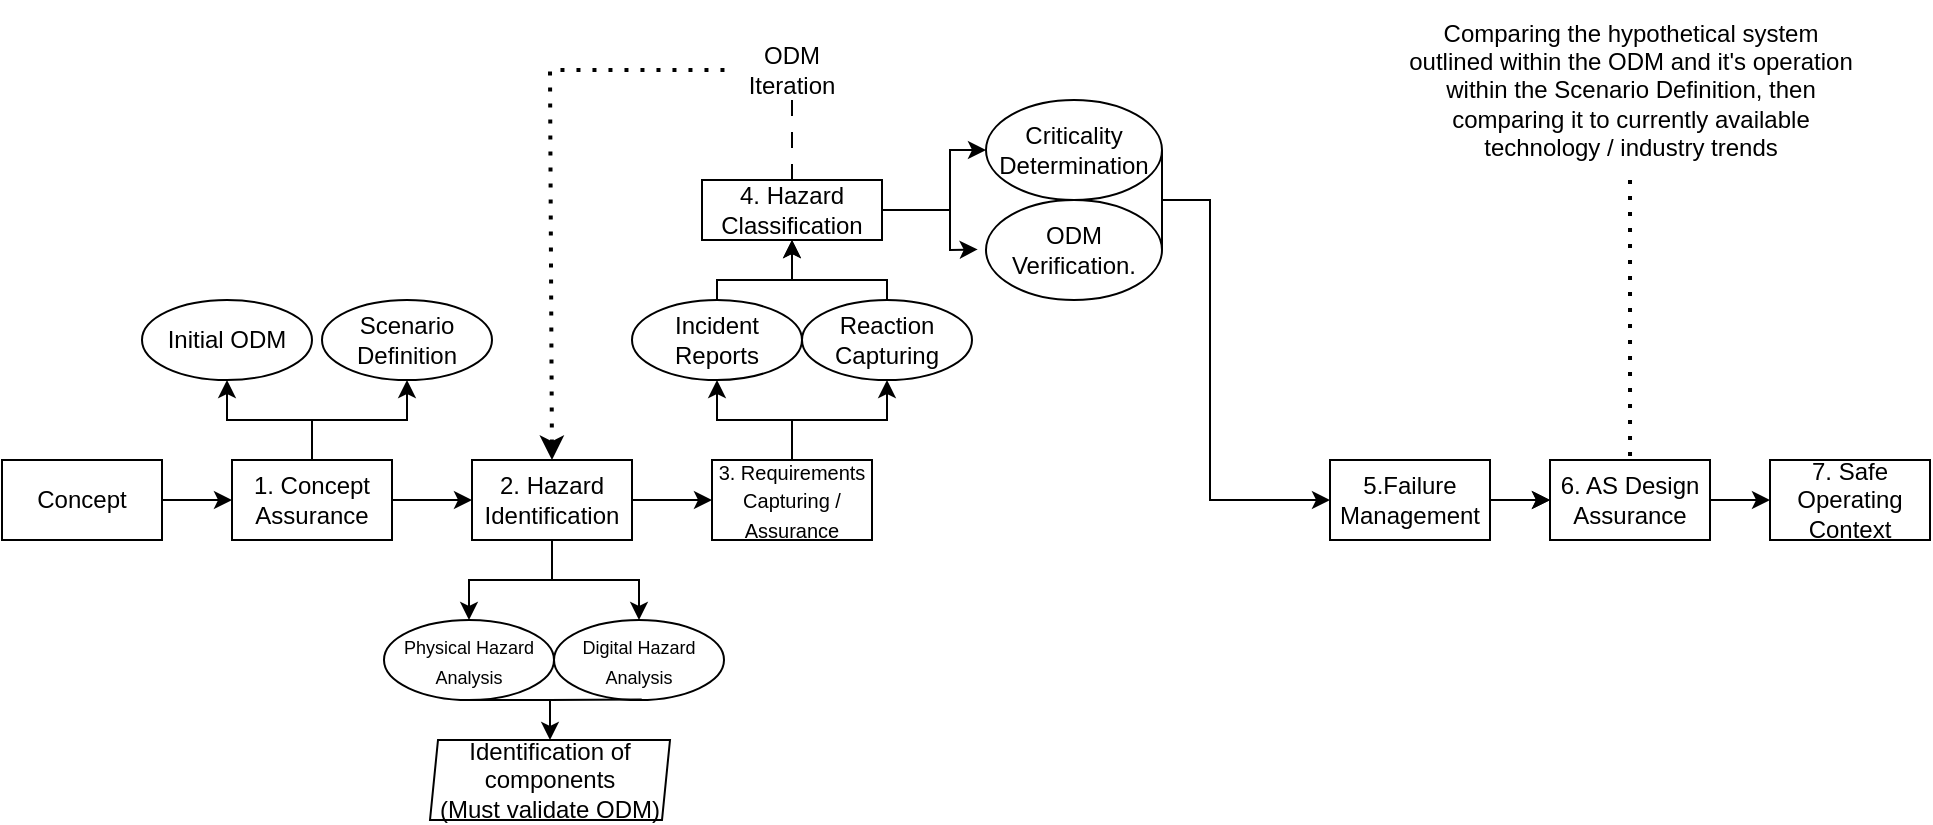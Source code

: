 <mxfile version="21.8.2" type="github">
  <diagram name="Page-1" id="aJNvPGV1j7dXfou5CJUt">
    <mxGraphModel dx="1182" dy="457" grid="1" gridSize="10" guides="1" tooltips="1" connect="1" arrows="1" fold="1" page="1" pageScale="1" pageWidth="850" pageHeight="1100" math="0" shadow="0">
      <root>
        <mxCell id="0" />
        <mxCell id="1" parent="0" />
        <mxCell id="K2bbMnxz0RQGCQ17qI1y-8" value="" style="edgeStyle=orthogonalEdgeStyle;rounded=0;orthogonalLoop=1;jettySize=auto;html=1;" parent="1" source="K2bbMnxz0RQGCQ17qI1y-1" target="K2bbMnxz0RQGCQ17qI1y-4" edge="1">
          <mxGeometry relative="1" as="geometry" />
        </mxCell>
        <mxCell id="K2bbMnxz0RQGCQ17qI1y-1" value="Concept" style="rounded=0;whiteSpace=wrap;html=1;" parent="1" vertex="1">
          <mxGeometry x="16" y="240" width="80" height="40" as="geometry" />
        </mxCell>
        <mxCell id="K2bbMnxz0RQGCQ17qI1y-9" value="" style="edgeStyle=orthogonalEdgeStyle;rounded=0;orthogonalLoop=1;jettySize=auto;html=1;" parent="1" source="K2bbMnxz0RQGCQ17qI1y-4" target="K2bbMnxz0RQGCQ17qI1y-5" edge="1">
          <mxGeometry relative="1" as="geometry" />
        </mxCell>
        <mxCell id="K2bbMnxz0RQGCQ17qI1y-20" value="" style="edgeStyle=orthogonalEdgeStyle;rounded=0;orthogonalLoop=1;jettySize=auto;html=1;entryX=0.5;entryY=1;entryDx=0;entryDy=0;" parent="1" source="K2bbMnxz0RQGCQ17qI1y-4" target="K2bbMnxz0RQGCQ17qI1y-22" edge="1">
          <mxGeometry relative="1" as="geometry" />
        </mxCell>
        <mxCell id="K2bbMnxz0RQGCQ17qI1y-24" value="" style="edgeStyle=orthogonalEdgeStyle;rounded=0;orthogonalLoop=1;jettySize=auto;html=1;entryX=0.5;entryY=1;entryDx=0;entryDy=0;" parent="1" source="K2bbMnxz0RQGCQ17qI1y-4" target="K2bbMnxz0RQGCQ17qI1y-19" edge="1">
          <mxGeometry relative="1" as="geometry">
            <mxPoint x="171" y="360" as="targetPoint" />
          </mxGeometry>
        </mxCell>
        <mxCell id="K2bbMnxz0RQGCQ17qI1y-4" value="1. Concept Assurance" style="rounded=0;whiteSpace=wrap;html=1;" parent="1" vertex="1">
          <mxGeometry x="131" y="240" width="80" height="40" as="geometry" />
        </mxCell>
        <mxCell id="K2bbMnxz0RQGCQ17qI1y-11" value="" style="edgeStyle=orthogonalEdgeStyle;rounded=0;orthogonalLoop=1;jettySize=auto;html=1;" parent="1" source="K2bbMnxz0RQGCQ17qI1y-5" target="K2bbMnxz0RQGCQ17qI1y-10" edge="1">
          <mxGeometry relative="1" as="geometry" />
        </mxCell>
        <mxCell id="K2bbMnxz0RQGCQ17qI1y-16" value="" style="edgeStyle=orthogonalEdgeStyle;rounded=0;orthogonalLoop=1;jettySize=auto;html=1;entryX=0.5;entryY=0;entryDx=0;entryDy=0;" parent="1" source="K2bbMnxz0RQGCQ17qI1y-5" target="nlyexQyfy2i0xz8NeN2S-8" edge="1">
          <mxGeometry relative="1" as="geometry">
            <mxPoint x="331" y="320" as="targetPoint" />
          </mxGeometry>
        </mxCell>
        <mxCell id="K2bbMnxz0RQGCQ17qI1y-18" value="" style="edgeStyle=orthogonalEdgeStyle;rounded=0;orthogonalLoop=1;jettySize=auto;html=1;entryX=0.5;entryY=0;entryDx=0;entryDy=0;" parent="1" source="K2bbMnxz0RQGCQ17qI1y-5" target="nlyexQyfy2i0xz8NeN2S-9" edge="1">
          <mxGeometry relative="1" as="geometry">
            <mxPoint x="251" y="320" as="targetPoint" />
          </mxGeometry>
        </mxCell>
        <mxCell id="K2bbMnxz0RQGCQ17qI1y-5" value="2. Hazard Identification" style="rounded=0;whiteSpace=wrap;html=1;" parent="1" vertex="1">
          <mxGeometry x="251" y="240" width="80" height="40" as="geometry" />
        </mxCell>
        <mxCell id="K2bbMnxz0RQGCQ17qI1y-56" value="" style="edgeStyle=orthogonalEdgeStyle;rounded=0;orthogonalLoop=1;jettySize=auto;html=1;" parent="1" source="K2bbMnxz0RQGCQ17qI1y-10" target="K2bbMnxz0RQGCQ17qI1y-55" edge="1">
          <mxGeometry relative="1" as="geometry" />
        </mxCell>
        <mxCell id="K2bbMnxz0RQGCQ17qI1y-57" value="" style="edgeStyle=orthogonalEdgeStyle;rounded=0;orthogonalLoop=1;jettySize=auto;html=1;entryX=0.5;entryY=1;entryDx=0;entryDy=0;" parent="1" source="K2bbMnxz0RQGCQ17qI1y-10" target="K2bbMnxz0RQGCQ17qI1y-54" edge="1">
          <mxGeometry relative="1" as="geometry" />
        </mxCell>
        <mxCell id="K2bbMnxz0RQGCQ17qI1y-10" value="&lt;font style=&quot;font-size: 10px;&quot;&gt;3. Requirements Capturing / Assurance&lt;/font&gt;" style="rounded=0;whiteSpace=wrap;html=1;" parent="1" vertex="1">
          <mxGeometry x="371" y="240" width="80" height="40" as="geometry" />
        </mxCell>
        <mxCell id="K2bbMnxz0RQGCQ17qI1y-15" value="" style="edgeStyle=orthogonalEdgeStyle;rounded=0;orthogonalLoop=1;jettySize=auto;html=1;" parent="1" source="K2bbMnxz0RQGCQ17qI1y-12" target="K2bbMnxz0RQGCQ17qI1y-14" edge="1">
          <mxGeometry relative="1" as="geometry" />
        </mxCell>
        <mxCell id="7KcPxOA9Z6zE15e5CAlF-1" value="" style="edgeStyle=orthogonalEdgeStyle;rounded=0;orthogonalLoop=1;jettySize=auto;html=1;" parent="1" source="K2bbMnxz0RQGCQ17qI1y-12" target="K2bbMnxz0RQGCQ17qI1y-14" edge="1">
          <mxGeometry relative="1" as="geometry" />
        </mxCell>
        <mxCell id="K2bbMnxz0RQGCQ17qI1y-12" value="5.Failure Management" style="rounded=0;whiteSpace=wrap;html=1;" parent="1" vertex="1">
          <mxGeometry x="680" y="240" width="80" height="40" as="geometry" />
        </mxCell>
        <mxCell id="K2bbMnxz0RQGCQ17qI1y-59" value="" style="edgeStyle=orthogonalEdgeStyle;rounded=0;orthogonalLoop=1;jettySize=auto;html=1;" parent="1" source="K2bbMnxz0RQGCQ17qI1y-14" target="K2bbMnxz0RQGCQ17qI1y-58" edge="1">
          <mxGeometry relative="1" as="geometry" />
        </mxCell>
        <mxCell id="K2bbMnxz0RQGCQ17qI1y-14" value="6. AS Design Assurance" style="rounded=0;whiteSpace=wrap;html=1;" parent="1" vertex="1">
          <mxGeometry x="790" y="240" width="80" height="40" as="geometry" />
        </mxCell>
        <mxCell id="K2bbMnxz0RQGCQ17qI1y-19" value="Initial ODM" style="ellipse;whiteSpace=wrap;html=1;" parent="1" vertex="1">
          <mxGeometry x="86" y="160" width="85" height="40" as="geometry" />
        </mxCell>
        <mxCell id="K2bbMnxz0RQGCQ17qI1y-22" value="Scenario Definition" style="ellipse;whiteSpace=wrap;html=1;" parent="1" vertex="1">
          <mxGeometry x="176" y="160" width="85" height="40" as="geometry" />
        </mxCell>
        <mxCell id="K2bbMnxz0RQGCQ17qI1y-64" value="" style="edgeStyle=orthogonalEdgeStyle;rounded=0;orthogonalLoop=1;jettySize=auto;html=1;" parent="1" source="K2bbMnxz0RQGCQ17qI1y-54" target="K2bbMnxz0RQGCQ17qI1y-62" edge="1">
          <mxGeometry relative="1" as="geometry">
            <Array as="points">
              <mxPoint x="374" y="150" />
              <mxPoint x="411" y="150" />
            </Array>
          </mxGeometry>
        </mxCell>
        <mxCell id="K2bbMnxz0RQGCQ17qI1y-54" value="Incident Reports" style="ellipse;whiteSpace=wrap;html=1;" parent="1" vertex="1">
          <mxGeometry x="331" y="160" width="85" height="40" as="geometry" />
        </mxCell>
        <mxCell id="K2bbMnxz0RQGCQ17qI1y-63" value="" style="edgeStyle=orthogonalEdgeStyle;rounded=0;orthogonalLoop=1;jettySize=auto;html=1;" parent="1" source="K2bbMnxz0RQGCQ17qI1y-55" target="K2bbMnxz0RQGCQ17qI1y-62" edge="1">
          <mxGeometry relative="1" as="geometry">
            <Array as="points">
              <mxPoint x="459" y="150" />
              <mxPoint x="411" y="150" />
            </Array>
          </mxGeometry>
        </mxCell>
        <mxCell id="K2bbMnxz0RQGCQ17qI1y-55" value="Reaction Capturing" style="ellipse;whiteSpace=wrap;html=1;" parent="1" vertex="1">
          <mxGeometry x="416" y="160" width="85" height="40" as="geometry" />
        </mxCell>
        <mxCell id="K2bbMnxz0RQGCQ17qI1y-58" value="7. Safe Operating Context" style="rounded=0;whiteSpace=wrap;html=1;" parent="1" vertex="1">
          <mxGeometry x="900" y="240" width="80" height="40" as="geometry" />
        </mxCell>
        <mxCell id="K2bbMnxz0RQGCQ17qI1y-62" value="4. Hazard Classification" style="whiteSpace=wrap;html=1;" parent="1" vertex="1">
          <mxGeometry x="366" y="100" width="90" height="30" as="geometry" />
        </mxCell>
        <mxCell id="K2bbMnxz0RQGCQ17qI1y-65" value="Comparing the hypothetical system outlined within the ODM and it&#39;s operation within the Scenario Definition, then comparing it to currently available technology / industry trends" style="text;html=1;strokeColor=none;fillColor=none;align=center;verticalAlign=middle;whiteSpace=wrap;rounded=0;" parent="1" vertex="1">
          <mxGeometry x="717.63" y="10" width="224.75" height="90" as="geometry" />
        </mxCell>
        <mxCell id="K2bbMnxz0RQGCQ17qI1y-66" value="" style="endArrow=none;dashed=1;html=1;dashPattern=1 3;strokeWidth=2;rounded=0;entryX=0.5;entryY=0;entryDx=0;entryDy=0;exitX=0.5;exitY=1;exitDx=0;exitDy=0;" parent="1" source="K2bbMnxz0RQGCQ17qI1y-65" edge="1">
          <mxGeometry width="50" height="50" relative="1" as="geometry">
            <mxPoint x="840.005" y="100" as="sourcePoint" />
            <mxPoint x="830.01" y="240" as="targetPoint" />
          </mxGeometry>
        </mxCell>
        <mxCell id="7KcPxOA9Z6zE15e5CAlF-2" value="Criticality Determination" style="ellipse;whiteSpace=wrap;html=1;" parent="1" vertex="1">
          <mxGeometry x="508" y="60" width="88" height="50" as="geometry" />
        </mxCell>
        <mxCell id="7KcPxOA9Z6zE15e5CAlF-3" value="ODM Verification." style="ellipse;whiteSpace=wrap;html=1;" parent="1" vertex="1">
          <mxGeometry x="508" y="110" width="88" height="50" as="geometry" />
        </mxCell>
        <mxCell id="7KcPxOA9Z6zE15e5CAlF-6" value="" style="endArrow=classic;html=1;rounded=0;exitX=1;exitY=0.5;exitDx=0;exitDy=0;entryX=0;entryY=0.5;entryDx=0;entryDy=0;" parent="1" source="K2bbMnxz0RQGCQ17qI1y-62" target="7KcPxOA9Z6zE15e5CAlF-2" edge="1">
          <mxGeometry width="50" height="50" relative="1" as="geometry">
            <mxPoint x="390" y="250" as="sourcePoint" />
            <mxPoint x="440" y="200" as="targetPoint" />
            <Array as="points">
              <mxPoint x="490" y="115" />
              <mxPoint x="490" y="85" />
            </Array>
          </mxGeometry>
        </mxCell>
        <mxCell id="7KcPxOA9Z6zE15e5CAlF-7" value="" style="endArrow=classic;html=1;rounded=0;exitX=1;exitY=0.5;exitDx=0;exitDy=0;entryX=-0.047;entryY=0.494;entryDx=0;entryDy=0;entryPerimeter=0;" parent="1" source="K2bbMnxz0RQGCQ17qI1y-62" target="7KcPxOA9Z6zE15e5CAlF-3" edge="1">
          <mxGeometry width="50" height="50" relative="1" as="geometry">
            <mxPoint x="390" y="250" as="sourcePoint" />
            <mxPoint x="440" y="200" as="targetPoint" />
            <Array as="points">
              <mxPoint x="490" y="115" />
              <mxPoint x="490" y="135" />
            </Array>
          </mxGeometry>
        </mxCell>
        <mxCell id="7KcPxOA9Z6zE15e5CAlF-8" value="" style="endArrow=classic;html=1;rounded=0;entryX=0;entryY=0.5;entryDx=0;entryDy=0;exitX=1;exitY=0.5;exitDx=0;exitDy=0;" parent="1" source="7KcPxOA9Z6zE15e5CAlF-3" target="K2bbMnxz0RQGCQ17qI1y-12" edge="1">
          <mxGeometry width="50" height="50" relative="1" as="geometry">
            <mxPoint x="560" y="250" as="sourcePoint" />
            <mxPoint x="610" y="200" as="targetPoint" />
            <Array as="points">
              <mxPoint x="596" y="110" />
              <mxPoint x="620" y="110" />
              <mxPoint x="620" y="260" />
            </Array>
          </mxGeometry>
        </mxCell>
        <mxCell id="7KcPxOA9Z6zE15e5CAlF-9" value="" style="endArrow=none;html=1;rounded=0;entryX=1;entryY=0.5;entryDx=0;entryDy=0;" parent="1" target="7KcPxOA9Z6zE15e5CAlF-2" edge="1">
          <mxGeometry width="50" height="50" relative="1" as="geometry">
            <mxPoint x="596" y="120" as="sourcePoint" />
            <mxPoint x="630" y="120" as="targetPoint" />
          </mxGeometry>
        </mxCell>
        <mxCell id="ufglJvLJs8HHqRGDxQkz-3" style="edgeStyle=orthogonalEdgeStyle;rounded=0;orthogonalLoop=1;jettySize=auto;html=1;entryX=0.5;entryY=0;entryDx=0;entryDy=0;endArrow=none;endFill=0;dashed=1;dashPattern=8 8;" parent="1" source="ufglJvLJs8HHqRGDxQkz-1" target="K2bbMnxz0RQGCQ17qI1y-62" edge="1">
          <mxGeometry relative="1" as="geometry" />
        </mxCell>
        <mxCell id="ufglJvLJs8HHqRGDxQkz-1" value="&lt;div&gt;ODM Iteration&lt;/div&gt;" style="text;html=1;strokeColor=none;fillColor=none;align=center;verticalAlign=middle;whiteSpace=wrap;rounded=0;" parent="1" vertex="1">
          <mxGeometry x="381" y="30" width="60" height="30" as="geometry" />
        </mxCell>
        <mxCell id="nlyexQyfy2i0xz8NeN2S-1" value="" style="endArrow=none;dashed=1;html=1;dashPattern=1 3;strokeWidth=2;rounded=0;entryX=0;entryY=0.5;entryDx=0;entryDy=0;exitX=0.5;exitY=0;exitDx=0;exitDy=0;endFill=0;startArrow=classic;startFill=1;" edge="1" parent="1" source="K2bbMnxz0RQGCQ17qI1y-5" target="ufglJvLJs8HHqRGDxQkz-1">
          <mxGeometry width="50" height="50" relative="1" as="geometry">
            <mxPoint x="630" y="360" as="sourcePoint" />
            <mxPoint x="680" y="310" as="targetPoint" />
            <Array as="points">
              <mxPoint x="290" y="45" />
            </Array>
          </mxGeometry>
        </mxCell>
        <mxCell id="nlyexQyfy2i0xz8NeN2S-5" value="&lt;div&gt;Identification of components&lt;/div&gt;&lt;div&gt;(Must validate ODM)&lt;br&gt;&lt;/div&gt;" style="shape=parallelogram;perimeter=parallelogramPerimeter;whiteSpace=wrap;html=1;fixedSize=1;size=4;" vertex="1" parent="1">
          <mxGeometry x="230" y="380" width="120" height="40" as="geometry" />
        </mxCell>
        <mxCell id="nlyexQyfy2i0xz8NeN2S-8" value="&lt;font style=&quot;font-size: 9px;&quot;&gt;Digital Hazard Analysis&lt;/font&gt;" style="ellipse;whiteSpace=wrap;html=1;" vertex="1" parent="1">
          <mxGeometry x="292" y="320" width="85" height="40" as="geometry" />
        </mxCell>
        <mxCell id="nlyexQyfy2i0xz8NeN2S-9" value="&lt;font style=&quot;font-size: 9px;&quot;&gt;Physical Hazard Analysis&lt;/font&gt;" style="ellipse;whiteSpace=wrap;html=1;" vertex="1" parent="1">
          <mxGeometry x="207" y="320" width="85" height="40" as="geometry" />
        </mxCell>
        <mxCell id="nlyexQyfy2i0xz8NeN2S-10" value="" style="endArrow=classic;html=1;rounded=0;exitX=0.516;exitY=0.995;exitDx=0;exitDy=0;exitPerimeter=0;entryX=0.5;entryY=0;entryDx=0;entryDy=0;" edge="1" parent="1" source="nlyexQyfy2i0xz8NeN2S-8" target="nlyexQyfy2i0xz8NeN2S-5">
          <mxGeometry width="50" height="50" relative="1" as="geometry">
            <mxPoint x="400" y="360" as="sourcePoint" />
            <mxPoint x="450" y="310" as="targetPoint" />
            <Array as="points">
              <mxPoint x="290" y="360" />
            </Array>
          </mxGeometry>
        </mxCell>
        <mxCell id="nlyexQyfy2i0xz8NeN2S-11" value="" style="endArrow=none;html=1;rounded=0;exitX=0.5;exitY=1;exitDx=0;exitDy=0;endFill=0;" edge="1" parent="1" source="nlyexQyfy2i0xz8NeN2S-9">
          <mxGeometry width="50" height="50" relative="1" as="geometry">
            <mxPoint x="400" y="360" as="sourcePoint" />
            <mxPoint x="290" y="360" as="targetPoint" />
          </mxGeometry>
        </mxCell>
      </root>
    </mxGraphModel>
  </diagram>
</mxfile>
